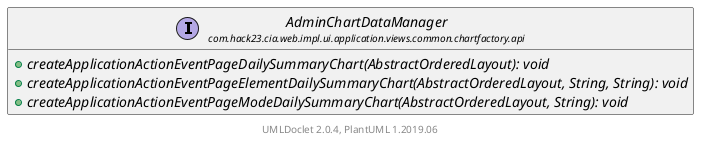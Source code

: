 @startuml
    set namespaceSeparator none
    hide empty fields
    hide empty methods

    interface "<size:14>AdminChartDataManager\n<size:10>com.hack23.cia.web.impl.ui.application.views.common.chartfactory.api" as com.hack23.cia.web.impl.ui.application.views.common.chartfactory.api.AdminChartDataManager [[AdminChartDataManager.html]] {
        {abstract} +createApplicationActionEventPageDailySummaryChart(AbstractOrderedLayout): void
        {abstract} +createApplicationActionEventPageElementDailySummaryChart(AbstractOrderedLayout, String, String): void
        {abstract} +createApplicationActionEventPageModeDailySummaryChart(AbstractOrderedLayout, String): void
    }

    center footer UMLDoclet 2.0.4, PlantUML 1.2019.06
@enduml
